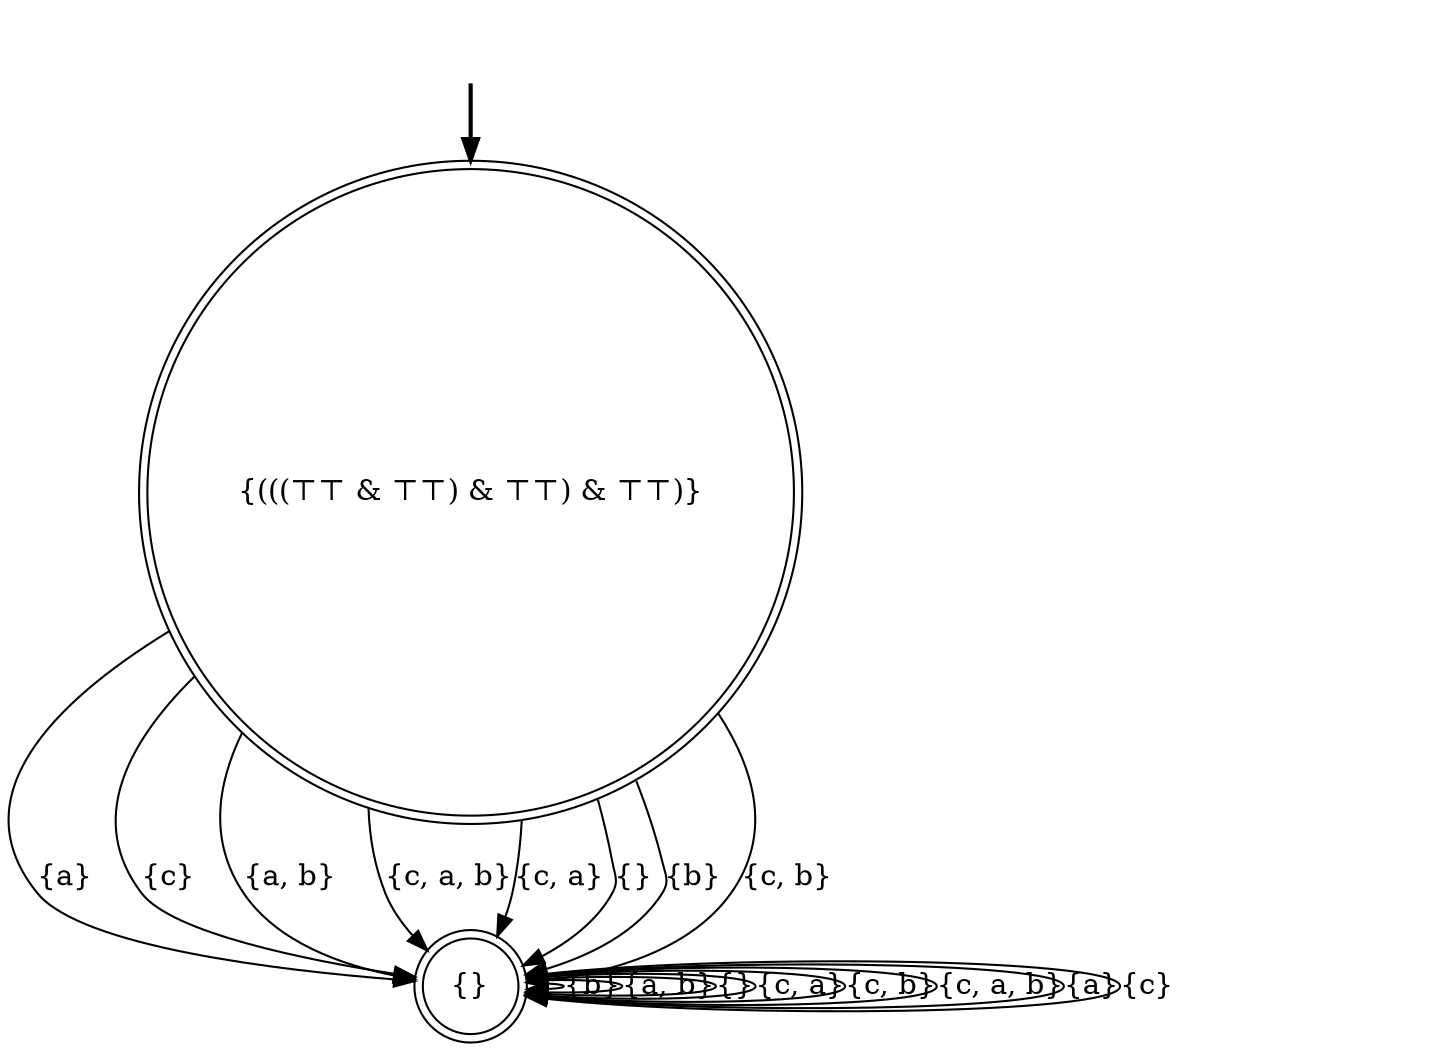 digraph {
	fake0 [style=invisible]
	"{(((⊤⊤ & ⊤⊤) & ⊤⊤) & ⊤⊤)}" [root=true shape=doublecircle]
	"{}" [shape=doublecircle]
	fake0 -> "{(((⊤⊤ & ⊤⊤) & ⊤⊤) & ⊤⊤)}" [style=bold]
	"{(((⊤⊤ & ⊤⊤) & ⊤⊤) & ⊤⊤)}" -> "{}" [label="{a}"]
	"{(((⊤⊤ & ⊤⊤) & ⊤⊤) & ⊤⊤)}" -> "{}" [label="{c}"]
	"{(((⊤⊤ & ⊤⊤) & ⊤⊤) & ⊤⊤)}" -> "{}" [label="{a, b}"]
	"{}" -> "{}" [label="{b}"]
	"{}" -> "{}" [label="{a, b}"]
	"{}" -> "{}" [label="{}"]
	"{}" -> "{}" [label="{c, a}"]
	"{(((⊤⊤ & ⊤⊤) & ⊤⊤) & ⊤⊤)}" -> "{}" [label="{c, a, b}"]
	"{(((⊤⊤ & ⊤⊤) & ⊤⊤) & ⊤⊤)}" -> "{}" [label="{c, a}"]
	"{}" -> "{}" [label="{c, b}"]
	"{}" -> "{}" [label="{c, a, b}"]
	"{(((⊤⊤ & ⊤⊤) & ⊤⊤) & ⊤⊤)}" -> "{}" [label="{}"]
	"{(((⊤⊤ & ⊤⊤) & ⊤⊤) & ⊤⊤)}" -> "{}" [label="{b}"]
	"{}" -> "{}" [label="{a}"]
	"{(((⊤⊤ & ⊤⊤) & ⊤⊤) & ⊤⊤)}" -> "{}" [label="{c, b}"]
	"{}" -> "{}" [label="{c}"]
}
